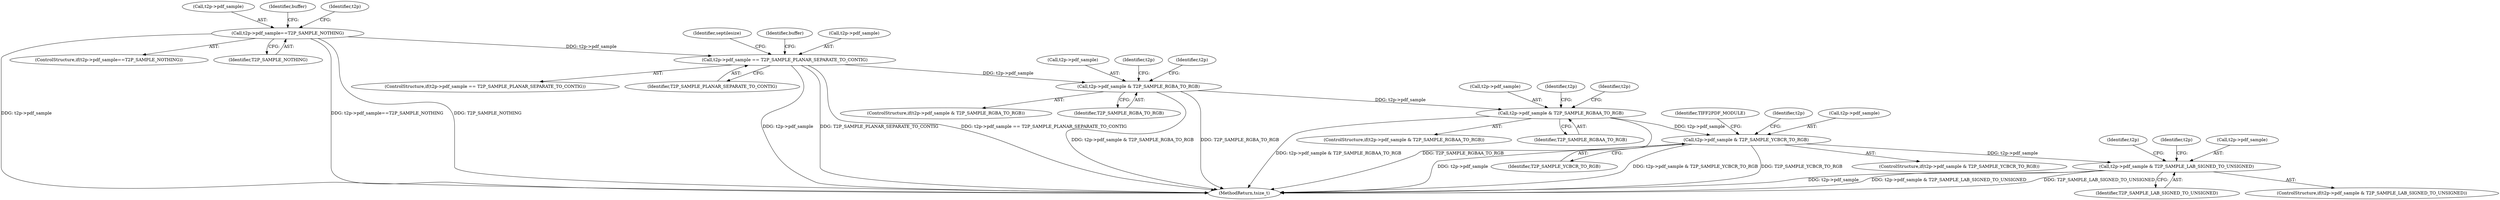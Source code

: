 digraph "0_libtiff_c7153361a4041260719b340f73f2f76@pointer" {
"1001086" [label="(Call,t2p->pdf_sample & T2P_SAMPLE_LAB_SIGNED_TO_UNSIGNED)"];
"1001065" [label="(Call,t2p->pdf_sample & T2P_SAMPLE_YCBCR_TO_RGB)"];
"1001031" [label="(Call,t2p->pdf_sample & T2P_SAMPLE_RGBAA_TO_RGB)"];
"1000997" [label="(Call,t2p->pdf_sample & T2P_SAMPLE_RGBA_TO_RGB)"];
"1000771" [label="(Call,t2p->pdf_sample == T2P_SAMPLE_PLANAR_SEPARATE_TO_CONTIG)"];
"1000697" [label="(Call,t2p->pdf_sample==T2P_SAMPLE_NOTHING)"];
"1001085" [label="(ControlStructure,if(t2p->pdf_sample & T2P_SAMPLE_LAB_SIGNED_TO_UNSIGNED))"];
"1000770" [label="(ControlStructure,if(t2p->pdf_sample == T2P_SAMPLE_PLANAR_SEPARATE_TO_CONTIG))"];
"1001030" [label="(ControlStructure,if(t2p->pdf_sample & T2P_SAMPLE_RGBAA_TO_RGB))"];
"1001035" [label="(Identifier,T2P_SAMPLE_RGBAA_TO_RGB)"];
"1001530" [label="(MethodReturn,tsize_t)"];
"1001090" [label="(Identifier,T2P_SAMPLE_LAB_SIGNED_TO_UNSIGNED)"];
"1000771" [label="(Call,t2p->pdf_sample == T2P_SAMPLE_PLANAR_SEPARATE_TO_CONTIG)"];
"1000778" [label="(Identifier,septilesize)"];
"1001094" [label="(Identifier,t2p)"];
"1000698" [label="(Call,t2p->pdf_sample)"];
"1001124" [label="(Identifier,t2p)"];
"1000928" [label="(Identifier,buffer)"];
"1000696" [label="(ControlStructure,if(t2p->pdf_sample==T2P_SAMPLE_NOTHING))"];
"1000775" [label="(Identifier,T2P_SAMPLE_PLANAR_SEPARATE_TO_CONTIG)"];
"1000996" [label="(ControlStructure,if(t2p->pdf_sample & T2P_SAMPLE_RGBA_TO_RGB))"];
"1001072" [label="(Identifier,TIFF2PDF_MODULE)"];
"1000998" [label="(Call,t2p->pdf_sample)"];
"1001087" [label="(Call,t2p->pdf_sample)"];
"1001005" [label="(Identifier,t2p)"];
"1000704" [label="(Identifier,buffer)"];
"1000773" [label="(Identifier,t2p)"];
"1001033" [label="(Identifier,t2p)"];
"1001088" [label="(Identifier,t2p)"];
"1001066" [label="(Call,t2p->pdf_sample)"];
"1000697" [label="(Call,t2p->pdf_sample==T2P_SAMPLE_NOTHING)"];
"1000997" [label="(Call,t2p->pdf_sample & T2P_SAMPLE_RGBA_TO_RGB)"];
"1001032" [label="(Call,t2p->pdf_sample)"];
"1001065" [label="(Call,t2p->pdf_sample & T2P_SAMPLE_YCBCR_TO_RGB)"];
"1001001" [label="(Identifier,T2P_SAMPLE_RGBA_TO_RGB)"];
"1001064" [label="(ControlStructure,if(t2p->pdf_sample & T2P_SAMPLE_YCBCR_TO_RGB))"];
"1001069" [label="(Identifier,T2P_SAMPLE_YCBCR_TO_RGB)"];
"1000701" [label="(Identifier,T2P_SAMPLE_NOTHING)"];
"1001039" [label="(Identifier,t2p)"];
"1001031" [label="(Call,t2p->pdf_sample & T2P_SAMPLE_RGBAA_TO_RGB)"];
"1001067" [label="(Identifier,t2p)"];
"1001086" [label="(Call,t2p->pdf_sample & T2P_SAMPLE_LAB_SIGNED_TO_UNSIGNED)"];
"1000772" [label="(Call,t2p->pdf_sample)"];
"1001086" -> "1001085"  [label="AST: "];
"1001086" -> "1001090"  [label="CFG: "];
"1001087" -> "1001086"  [label="AST: "];
"1001090" -> "1001086"  [label="AST: "];
"1001094" -> "1001086"  [label="CFG: "];
"1001124" -> "1001086"  [label="CFG: "];
"1001086" -> "1001530"  [label="DDG: t2p->pdf_sample"];
"1001086" -> "1001530"  [label="DDG: t2p->pdf_sample & T2P_SAMPLE_LAB_SIGNED_TO_UNSIGNED"];
"1001086" -> "1001530"  [label="DDG: T2P_SAMPLE_LAB_SIGNED_TO_UNSIGNED"];
"1001065" -> "1001086"  [label="DDG: t2p->pdf_sample"];
"1001065" -> "1001064"  [label="AST: "];
"1001065" -> "1001069"  [label="CFG: "];
"1001066" -> "1001065"  [label="AST: "];
"1001069" -> "1001065"  [label="AST: "];
"1001072" -> "1001065"  [label="CFG: "];
"1001088" -> "1001065"  [label="CFG: "];
"1001065" -> "1001530"  [label="DDG: t2p->pdf_sample"];
"1001065" -> "1001530"  [label="DDG: t2p->pdf_sample & T2P_SAMPLE_YCBCR_TO_RGB"];
"1001065" -> "1001530"  [label="DDG: T2P_SAMPLE_YCBCR_TO_RGB"];
"1001031" -> "1001065"  [label="DDG: t2p->pdf_sample"];
"1001031" -> "1001030"  [label="AST: "];
"1001031" -> "1001035"  [label="CFG: "];
"1001032" -> "1001031"  [label="AST: "];
"1001035" -> "1001031"  [label="AST: "];
"1001039" -> "1001031"  [label="CFG: "];
"1001067" -> "1001031"  [label="CFG: "];
"1001031" -> "1001530"  [label="DDG: T2P_SAMPLE_RGBAA_TO_RGB"];
"1001031" -> "1001530"  [label="DDG: t2p->pdf_sample & T2P_SAMPLE_RGBAA_TO_RGB"];
"1000997" -> "1001031"  [label="DDG: t2p->pdf_sample"];
"1000997" -> "1000996"  [label="AST: "];
"1000997" -> "1001001"  [label="CFG: "];
"1000998" -> "1000997"  [label="AST: "];
"1001001" -> "1000997"  [label="AST: "];
"1001005" -> "1000997"  [label="CFG: "];
"1001033" -> "1000997"  [label="CFG: "];
"1000997" -> "1001530"  [label="DDG: t2p->pdf_sample & T2P_SAMPLE_RGBA_TO_RGB"];
"1000997" -> "1001530"  [label="DDG: T2P_SAMPLE_RGBA_TO_RGB"];
"1000771" -> "1000997"  [label="DDG: t2p->pdf_sample"];
"1000771" -> "1000770"  [label="AST: "];
"1000771" -> "1000775"  [label="CFG: "];
"1000772" -> "1000771"  [label="AST: "];
"1000775" -> "1000771"  [label="AST: "];
"1000778" -> "1000771"  [label="CFG: "];
"1000928" -> "1000771"  [label="CFG: "];
"1000771" -> "1001530"  [label="DDG: t2p->pdf_sample"];
"1000771" -> "1001530"  [label="DDG: T2P_SAMPLE_PLANAR_SEPARATE_TO_CONTIG"];
"1000771" -> "1001530"  [label="DDG: t2p->pdf_sample == T2P_SAMPLE_PLANAR_SEPARATE_TO_CONTIG"];
"1000697" -> "1000771"  [label="DDG: t2p->pdf_sample"];
"1000697" -> "1000696"  [label="AST: "];
"1000697" -> "1000701"  [label="CFG: "];
"1000698" -> "1000697"  [label="AST: "];
"1000701" -> "1000697"  [label="AST: "];
"1000704" -> "1000697"  [label="CFG: "];
"1000773" -> "1000697"  [label="CFG: "];
"1000697" -> "1001530"  [label="DDG: t2p->pdf_sample==T2P_SAMPLE_NOTHING"];
"1000697" -> "1001530"  [label="DDG: T2P_SAMPLE_NOTHING"];
"1000697" -> "1001530"  [label="DDG: t2p->pdf_sample"];
}
